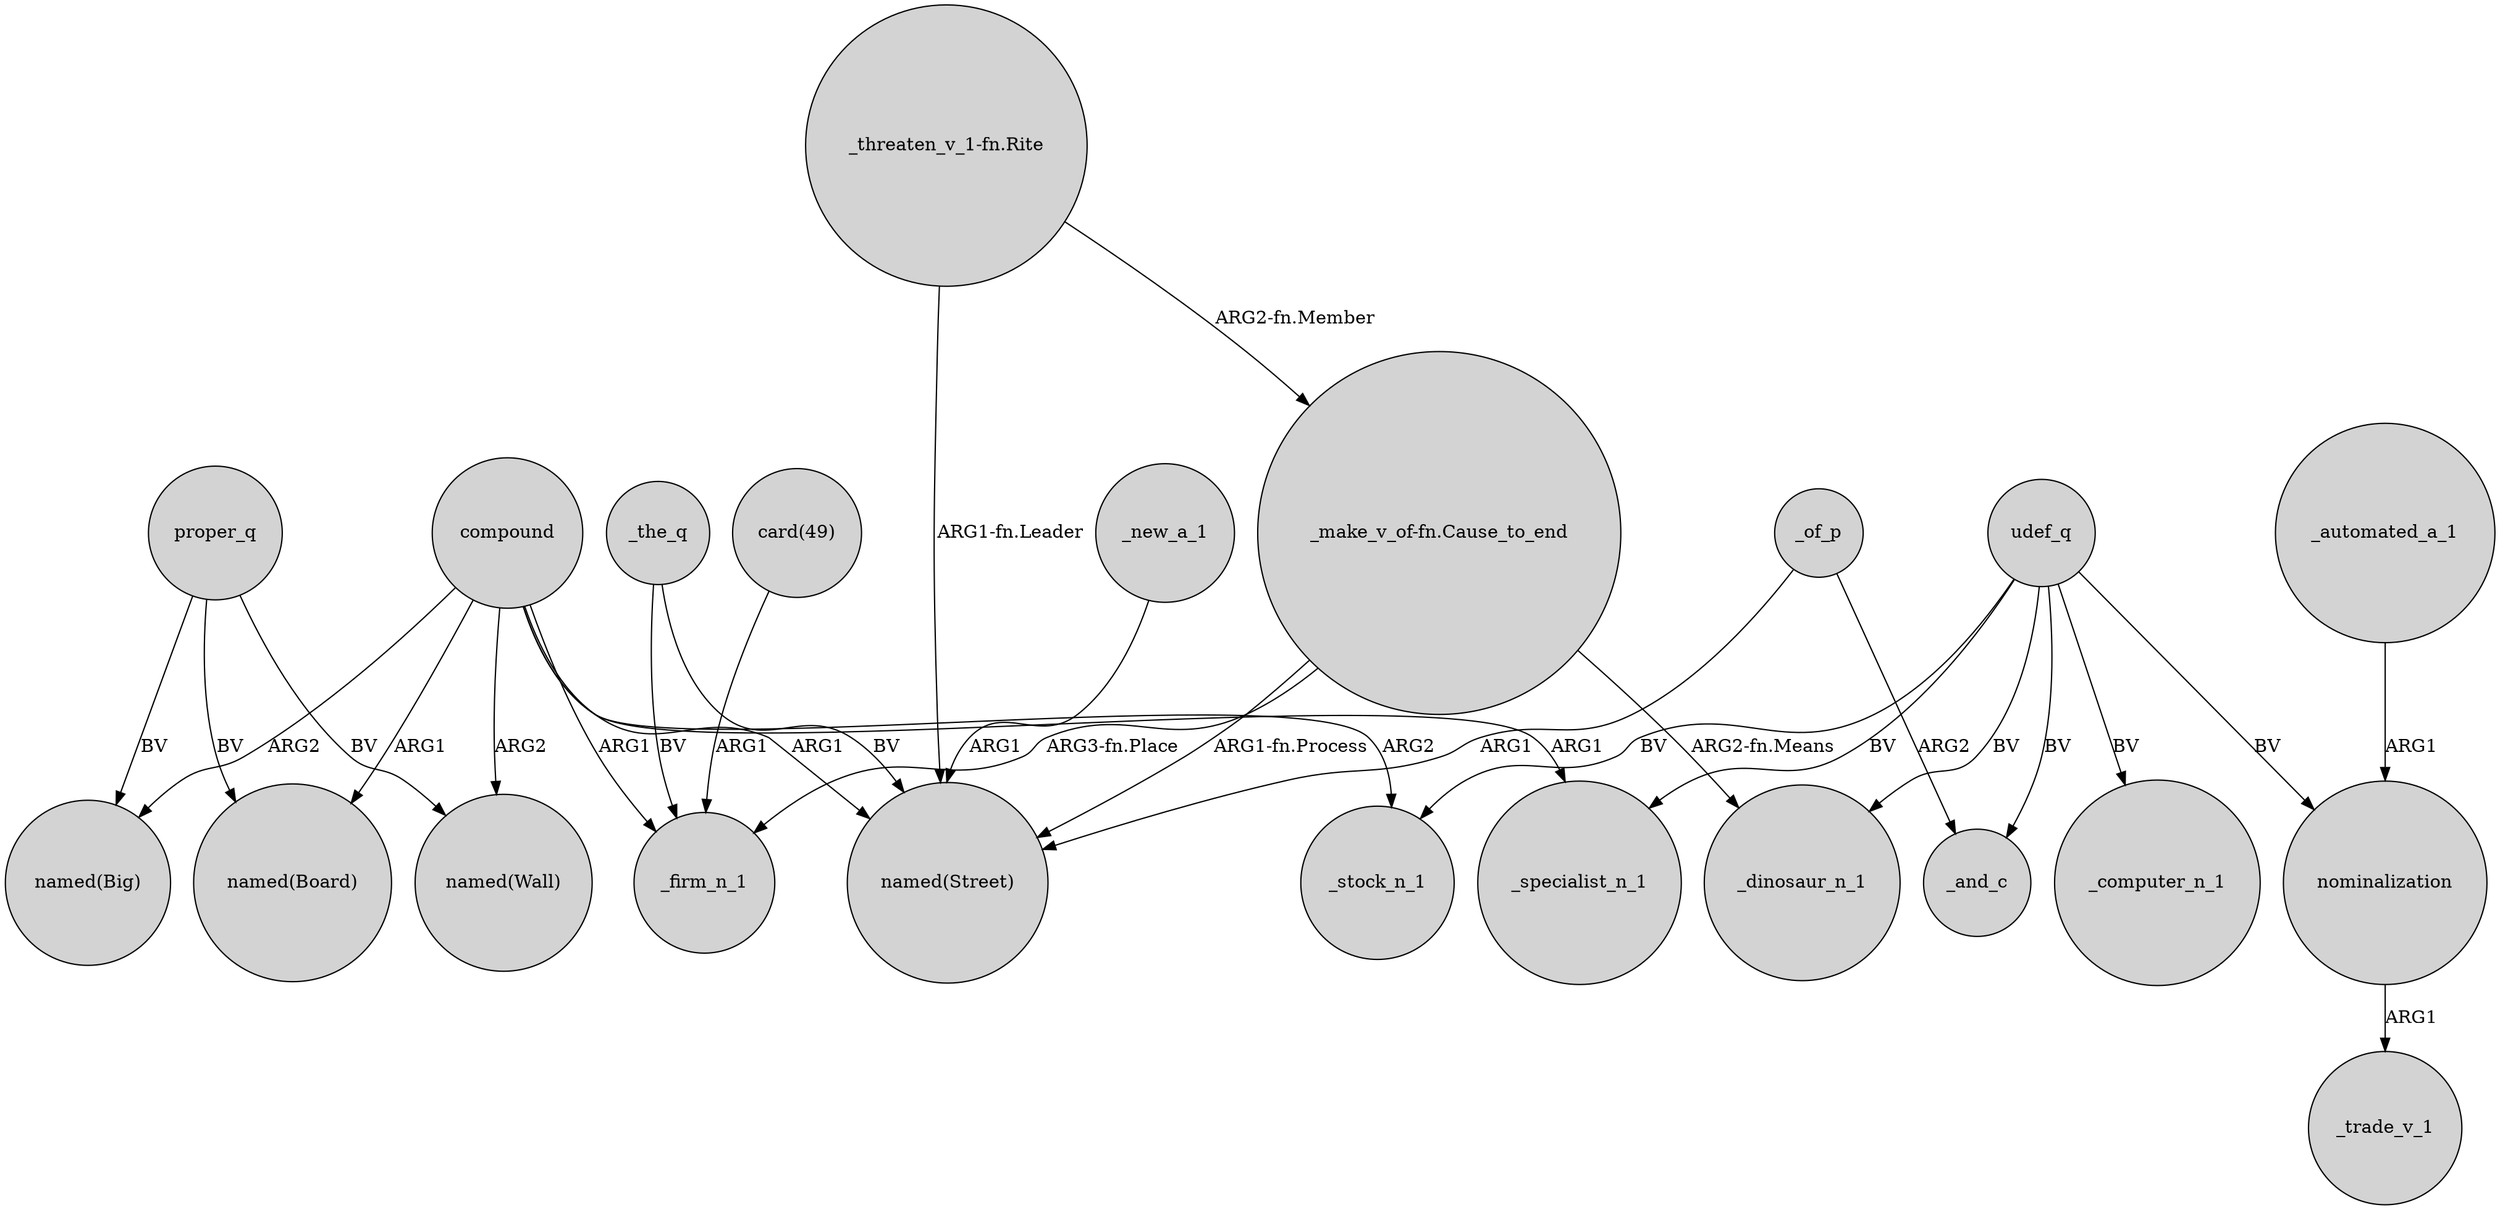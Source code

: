 digraph {
	node [shape=circle style=filled]
	_of_p -> _and_c [label=ARG2]
	compound -> _specialist_n_1 [label=ARG1]
	compound -> "named(Big)" [label=ARG2]
	_automated_a_1 -> nominalization [label=ARG1]
	udef_q -> nominalization [label=BV]
	"_threaten_v_1-fn.Rite" -> "_make_v_of-fn.Cause_to_end" [label="ARG2-fn.Member"]
	"_threaten_v_1-fn.Rite" -> "named(Street)" [label="ARG1-fn.Leader"]
	_the_q -> "named(Street)" [label=BV]
	udef_q -> _and_c [label=BV]
	compound -> "named(Wall)" [label=ARG2]
	udef_q -> _stock_n_1 [label=BV]
	_the_q -> _firm_n_1 [label=BV]
	"_make_v_of-fn.Cause_to_end" -> _firm_n_1 [label="ARG3-fn.Place"]
	_new_a_1 -> "named(Street)" [label=ARG1]
	compound -> "named(Street)" [label=ARG1]
	compound -> _stock_n_1 [label=ARG2]
	udef_q -> _computer_n_1 [label=BV]
	_of_p -> "named(Street)" [label=ARG1]
	udef_q -> _specialist_n_1 [label=BV]
	proper_q -> "named(Big)" [label=BV]
	proper_q -> "named(Wall)" [label=BV]
	compound -> _firm_n_1 [label=ARG1]
	proper_q -> "named(Board)" [label=BV]
	udef_q -> _dinosaur_n_1 [label=BV]
	"card(49)" -> _firm_n_1 [label=ARG1]
	"_make_v_of-fn.Cause_to_end" -> "named(Street)" [label="ARG1-fn.Process"]
	compound -> "named(Board)" [label=ARG1]
	nominalization -> _trade_v_1 [label=ARG1]
	"_make_v_of-fn.Cause_to_end" -> _dinosaur_n_1 [label="ARG2-fn.Means"]
}
